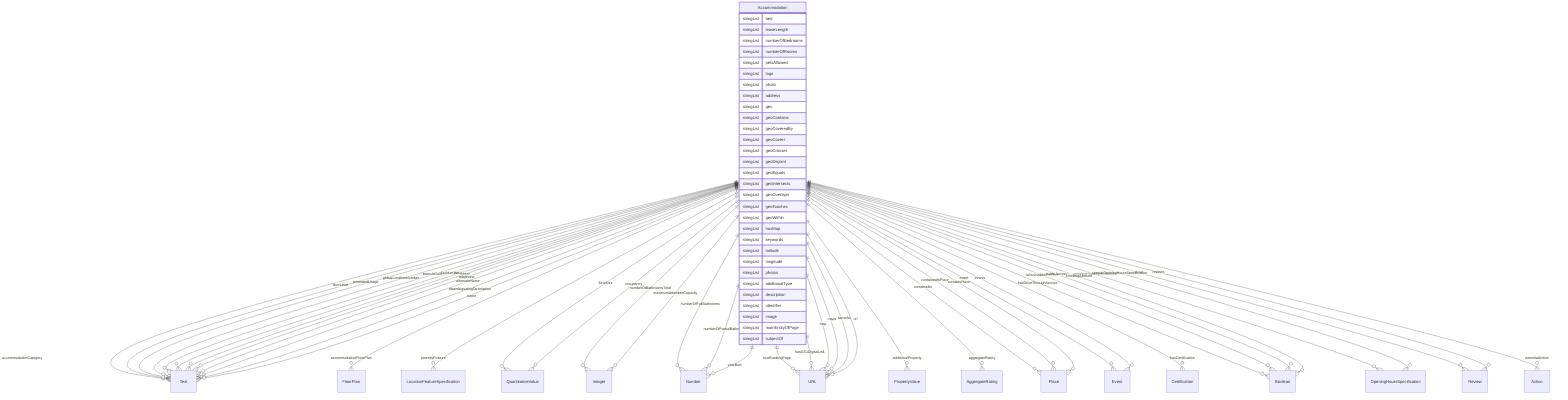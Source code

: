 erDiagram
Accommodation {
    stringList bed  
    stringList leaseLength  
    stringList numberOfBedrooms  
    stringList numberOfRooms  
    stringList petsAllowed  
    stringList logo  
    stringList photo  
    stringList address  
    stringList geo  
    stringList geoContains  
    stringList geoCoveredBy  
    stringList geoCovers  
    stringList geoCrosses  
    stringList geoDisjoint  
    stringList geoEquals  
    stringList geoIntersects  
    stringList geoOverlaps  
    stringList geoTouches  
    stringList geoWithin  
    stringList hasMap  
    stringList keywords  
    stringList latitude  
    stringList longitude  
    stringList photos  
    stringList additionalType  
    stringList description  
    stringList identifier  
    stringList image  
    stringList mainEntityOfPage  
    stringList subjectOf  
}

Accommodation ||--}o Text : "accommodationCategory"
Accommodation ||--}o FloorPlan : "accommodationFloorPlan"
Accommodation ||--}o LocationFeatureSpecification : "amenityFeature"
Accommodation ||--}o Text : "floorLevel"
Accommodation ||--}o QuantitativeValue : "floorSize"
Accommodation ||--}o Integer : "numberOfBathroomsTotal"
Accommodation ||--}o Number : "numberOfFullBathrooms"
Accommodation ||--}o Number : "numberOfPartialBathrooms"
Accommodation ||--}o QuantitativeValue : "occupancy"
Accommodation ||--}o Text : "permittedUsage"
Accommodation ||--}o URL : "tourBookingPage"
Accommodation ||--}o Number : "yearBuilt"
Accommodation ||--}o Text : "globalLocationNumber"
Accommodation ||--}o URL : "hasGS1DigitalLink"
Accommodation ||--}o PropertyValue : "additionalProperty"
Accommodation ||--}o AggregateRating : "aggregateRating"
Accommodation ||--}o Text : "branchCode"
Accommodation ||--}o Place : "containedIn"
Accommodation ||--}o Place : "containedInPlace"
Accommodation ||--}o Place : "containsPlace"
Accommodation ||--}o Event : "event"
Accommodation ||--}o Event : "events"
Accommodation ||--}o Text : "faxNumber"
Accommodation ||--}o Certification : "hasCertification"
Accommodation ||--}o Boolean : "hasDriveThroughService"
Accommodation ||--}o Boolean : "isAccessibleForFree"
Accommodation ||--}o Text : "isicV4"
Accommodation ||--}o URL : "map"
Accommodation ||--}o URL : "maps"
Accommodation ||--}o Integer : "maximumAttendeeCapacity"
Accommodation ||--}o OpeningHoursSpecification : "openingHoursSpecification"
Accommodation ||--}o Boolean : "publicAccess"
Accommodation ||--}o Review : "review"
Accommodation ||--}o Review : "reviews"
Accommodation ||--}o Text : "slogan"
Accommodation ||--}o Boolean : "smokingAllowed"
Accommodation ||--}o OpeningHoursSpecification : "specialOpeningHoursSpecification"
Accommodation ||--}o Text : "telephone"
Accommodation ||--}o Text : "alternateName"
Accommodation ||--}o Text : "disambiguatingDescription"
Accommodation ||--}o Text : "name"
Accommodation ||--}o URL : "sameAs"
Accommodation ||--}o Action : "potentialAction"
Accommodation ||--}o URL : "url"